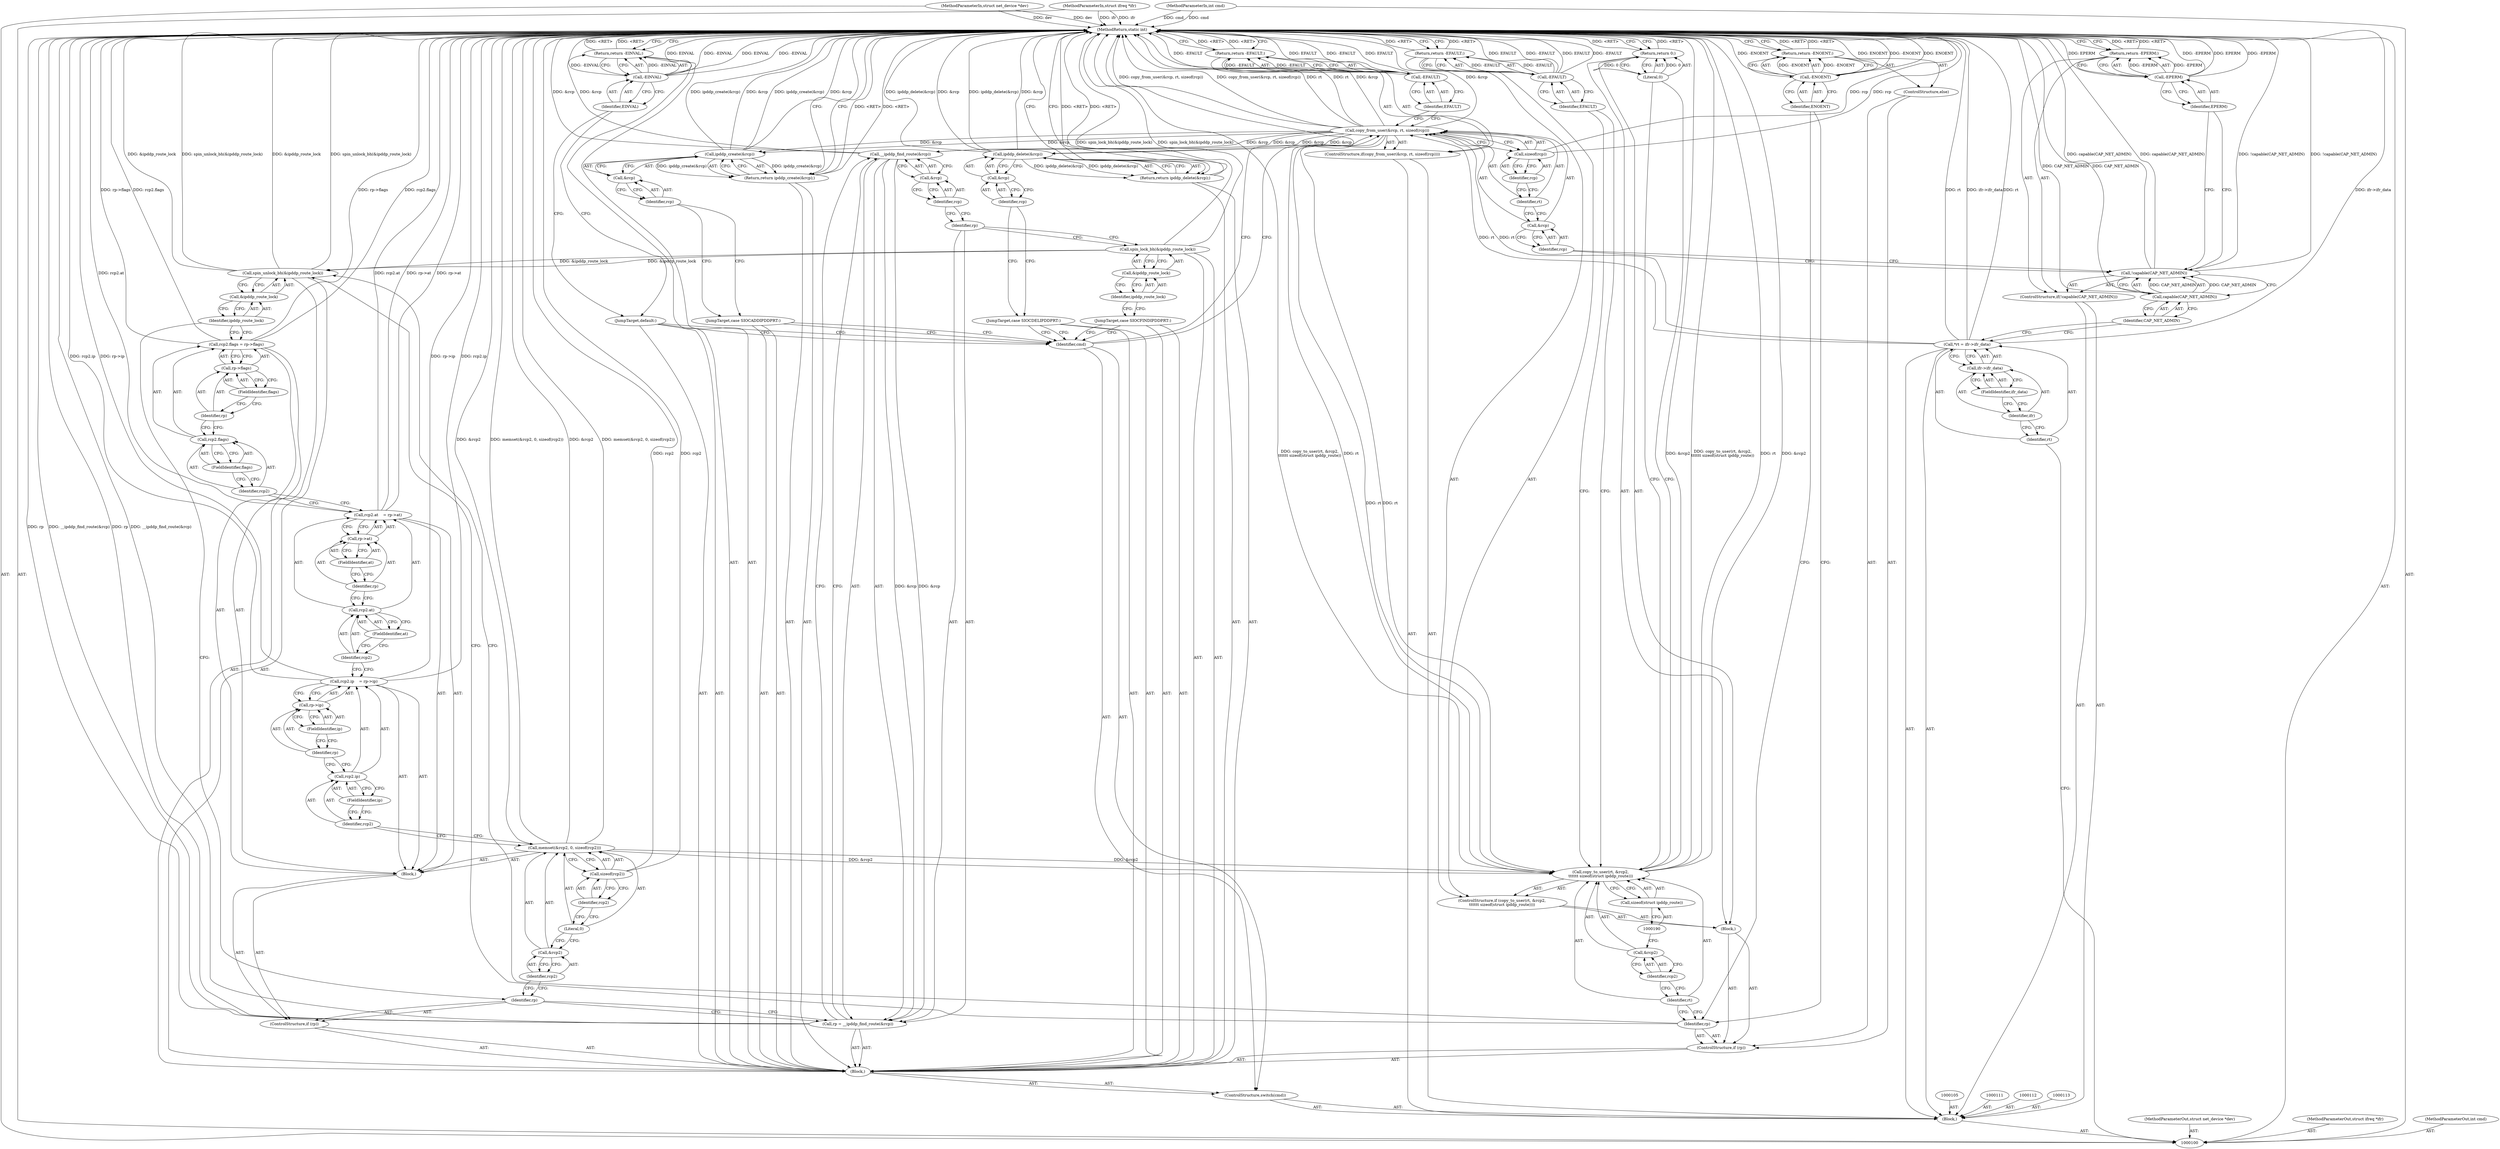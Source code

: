 digraph "0_linux_9824dfae5741275473a23a7ed5756c7b6efacc9d" {
"1000209" [label="(MethodReturn,static int)"];
"1000101" [label="(MethodParameterIn,struct net_device *dev)"];
"1000293" [label="(MethodParameterOut,struct net_device *dev)"];
"1000102" [label="(MethodParameterIn,struct ifreq *ifr)"];
"1000294" [label="(MethodParameterOut,struct ifreq *ifr)"];
"1000103" [label="(MethodParameterIn,int cmd)"];
"1000295" [label="(MethodParameterOut,int cmd)"];
"1000130" [label="(Identifier,EFAULT)"];
"1000128" [label="(Return,return -EFAULT;)"];
"1000129" [label="(Call,-EFAULT)"];
"1000132" [label="(Identifier,cmd)"];
"1000131" [label="(ControlStructure,switch(cmd))"];
"1000133" [label="(Block,)"];
"1000134" [label="(JumpTarget,case SIOCADDIPDDPRT:)"];
"1000135" [label="(Return,return ipddp_create(&rcp);)"];
"1000136" [label="(Call,ipddp_create(&rcp))"];
"1000137" [label="(Call,&rcp)"];
"1000138" [label="(Identifier,rcp)"];
"1000139" [label="(JumpTarget,case SIOCFINDIPDDPRT:)"];
"1000141" [label="(Call,&ipddp_route_lock)"];
"1000142" [label="(Identifier,ipddp_route_lock)"];
"1000140" [label="(Call,spin_lock_bh(&ipddp_route_lock))"];
"1000146" [label="(Call,&rcp)"];
"1000147" [label="(Identifier,rcp)"];
"1000143" [label="(Call,rp = __ipddp_find_route(&rcp))"];
"1000144" [label="(Identifier,rp)"];
"1000145" [label="(Call,__ipddp_find_route(&rcp))"];
"1000104" [label="(Block,)"];
"1000150" [label="(Block,)"];
"1000148" [label="(ControlStructure,if (rp))"];
"1000149" [label="(Identifier,rp)"];
"1000152" [label="(Call,&rcp2)"];
"1000153" [label="(Identifier,rcp2)"];
"1000154" [label="(Literal,0)"];
"1000155" [label="(Call,sizeof(rcp2))"];
"1000156" [label="(Identifier,rcp2)"];
"1000151" [label="(Call,memset(&rcp2, 0, sizeof(rcp2)))"];
"1000161" [label="(Call,rp->ip)"];
"1000162" [label="(Identifier,rp)"];
"1000163" [label="(FieldIdentifier,ip)"];
"1000157" [label="(Call,rcp2.ip    = rp->ip)"];
"1000158" [label="(Call,rcp2.ip)"];
"1000159" [label="(Identifier,rcp2)"];
"1000160" [label="(FieldIdentifier,ip)"];
"1000168" [label="(Call,rp->at)"];
"1000169" [label="(Identifier,rp)"];
"1000170" [label="(FieldIdentifier,at)"];
"1000164" [label="(Call,rcp2.at    = rp->at)"];
"1000165" [label="(Call,rcp2.at)"];
"1000166" [label="(Identifier,rcp2)"];
"1000167" [label="(FieldIdentifier,at)"];
"1000175" [label="(Call,rp->flags)"];
"1000176" [label="(Identifier,rp)"];
"1000177" [label="(FieldIdentifier,flags)"];
"1000171" [label="(Call,rcp2.flags = rp->flags)"];
"1000172" [label="(Call,rcp2.flags)"];
"1000173" [label="(Identifier,rcp2)"];
"1000174" [label="(FieldIdentifier,flags)"];
"1000179" [label="(Call,&ipddp_route_lock)"];
"1000180" [label="(Identifier,ipddp_route_lock)"];
"1000178" [label="(Call,spin_unlock_bh(&ipddp_route_lock))"];
"1000183" [label="(Block,)"];
"1000181" [label="(ControlStructure,if (rp))"];
"1000182" [label="(Identifier,rp)"];
"1000186" [label="(Identifier,rt)"];
"1000187" [label="(Call,&rcp2)"];
"1000188" [label="(Identifier,rcp2)"];
"1000184" [label="(ControlStructure,if (copy_to_user(rt, &rcp2,\n\t\t\t\t\t\t sizeof(struct ipddp_route))))"];
"1000185" [label="(Call,copy_to_user(rt, &rcp2,\n\t\t\t\t\t\t sizeof(struct ipddp_route)))"];
"1000106" [label="(Call,*rt = ifr->ifr_data)"];
"1000107" [label="(Identifier,rt)"];
"1000108" [label="(Call,ifr->ifr_data)"];
"1000109" [label="(Identifier,ifr)"];
"1000110" [label="(FieldIdentifier,ifr_data)"];
"1000189" [label="(Call,sizeof(struct ipddp_route))"];
"1000192" [label="(Call,-EFAULT)"];
"1000193" [label="(Identifier,EFAULT)"];
"1000191" [label="(Return,return -EFAULT;)"];
"1000195" [label="(Literal,0)"];
"1000194" [label="(Return,return 0;)"];
"1000196" [label="(ControlStructure,else)"];
"1000198" [label="(Call,-ENOENT)"];
"1000199" [label="(Identifier,ENOENT)"];
"1000197" [label="(Return,return -ENOENT;)"];
"1000200" [label="(JumpTarget,case SIOCDELIPDDPRT:)"];
"1000201" [label="(Return,return ipddp_delete(&rcp);)"];
"1000202" [label="(Call,ipddp_delete(&rcp))"];
"1000203" [label="(Call,&rcp)"];
"1000204" [label="(Identifier,rcp)"];
"1000205" [label="(JumpTarget,default:)"];
"1000206" [label="(Return,return -EINVAL;)"];
"1000207" [label="(Call,-EINVAL)"];
"1000208" [label="(Identifier,EINVAL)"];
"1000115" [label="(Call,!capable(CAP_NET_ADMIN))"];
"1000116" [label="(Call,capable(CAP_NET_ADMIN))"];
"1000117" [label="(Identifier,CAP_NET_ADMIN)"];
"1000114" [label="(ControlStructure,if(!capable(CAP_NET_ADMIN)))"];
"1000118" [label="(Return,return -EPERM;)"];
"1000119" [label="(Call,-EPERM)"];
"1000120" [label="(Identifier,EPERM)"];
"1000121" [label="(ControlStructure,if(copy_from_user(&rcp, rt, sizeof(rcp))))"];
"1000123" [label="(Call,&rcp)"];
"1000124" [label="(Identifier,rcp)"];
"1000125" [label="(Identifier,rt)"];
"1000126" [label="(Call,sizeof(rcp))"];
"1000127" [label="(Identifier,rcp)"];
"1000122" [label="(Call,copy_from_user(&rcp, rt, sizeof(rcp)))"];
"1000209" -> "1000100"  [label="AST: "];
"1000209" -> "1000118"  [label="CFG: "];
"1000209" -> "1000128"  [label="CFG: "];
"1000209" -> "1000135"  [label="CFG: "];
"1000209" -> "1000191"  [label="CFG: "];
"1000209" -> "1000194"  [label="CFG: "];
"1000209" -> "1000197"  [label="CFG: "];
"1000209" -> "1000201"  [label="CFG: "];
"1000209" -> "1000206"  [label="CFG: "];
"1000197" -> "1000209"  [label="DDG: <RET>"];
"1000206" -> "1000209"  [label="DDG: <RET>"];
"1000194" -> "1000209"  [label="DDG: <RET>"];
"1000201" -> "1000209"  [label="DDG: <RET>"];
"1000191" -> "1000209"  [label="DDG: <RET>"];
"1000118" -> "1000209"  [label="DDG: <RET>"];
"1000122" -> "1000209"  [label="DDG: rt"];
"1000122" -> "1000209"  [label="DDG: &rcp"];
"1000122" -> "1000209"  [label="DDG: copy_from_user(&rcp, rt, sizeof(rcp))"];
"1000106" -> "1000209"  [label="DDG: ifr->ifr_data"];
"1000106" -> "1000209"  [label="DDG: rt"];
"1000185" -> "1000209"  [label="DDG: copy_to_user(rt, &rcp2,\n\t\t\t\t\t\t sizeof(struct ipddp_route))"];
"1000185" -> "1000209"  [label="DDG: rt"];
"1000185" -> "1000209"  [label="DDG: &rcp2"];
"1000178" -> "1000209"  [label="DDG: &ipddp_route_lock"];
"1000178" -> "1000209"  [label="DDG: spin_unlock_bh(&ipddp_route_lock)"];
"1000207" -> "1000209"  [label="DDG: EINVAL"];
"1000207" -> "1000209"  [label="DDG: -EINVAL"];
"1000102" -> "1000209"  [label="DDG: ifr"];
"1000198" -> "1000209"  [label="DDG: ENOENT"];
"1000198" -> "1000209"  [label="DDG: -ENOENT"];
"1000155" -> "1000209"  [label="DDG: rcp2"];
"1000119" -> "1000209"  [label="DDG: -EPERM"];
"1000119" -> "1000209"  [label="DDG: EPERM"];
"1000145" -> "1000209"  [label="DDG: &rcp"];
"1000116" -> "1000209"  [label="DDG: CAP_NET_ADMIN"];
"1000164" -> "1000209"  [label="DDG: rp->at"];
"1000164" -> "1000209"  [label="DDG: rcp2.at"];
"1000129" -> "1000209"  [label="DDG: EFAULT"];
"1000129" -> "1000209"  [label="DDG: -EFAULT"];
"1000171" -> "1000209"  [label="DDG: rcp2.flags"];
"1000171" -> "1000209"  [label="DDG: rp->flags"];
"1000151" -> "1000209"  [label="DDG: memset(&rcp2, 0, sizeof(rcp2))"];
"1000151" -> "1000209"  [label="DDG: &rcp2"];
"1000140" -> "1000209"  [label="DDG: spin_lock_bh(&ipddp_route_lock)"];
"1000143" -> "1000209"  [label="DDG: rp"];
"1000143" -> "1000209"  [label="DDG: __ipddp_find_route(&rcp)"];
"1000157" -> "1000209"  [label="DDG: rcp2.ip"];
"1000157" -> "1000209"  [label="DDG: rp->ip"];
"1000103" -> "1000209"  [label="DDG: cmd"];
"1000202" -> "1000209"  [label="DDG: &rcp"];
"1000202" -> "1000209"  [label="DDG: ipddp_delete(&rcp)"];
"1000115" -> "1000209"  [label="DDG: !capable(CAP_NET_ADMIN)"];
"1000115" -> "1000209"  [label="DDG: capable(CAP_NET_ADMIN)"];
"1000126" -> "1000209"  [label="DDG: rcp"];
"1000192" -> "1000209"  [label="DDG: EFAULT"];
"1000192" -> "1000209"  [label="DDG: -EFAULT"];
"1000101" -> "1000209"  [label="DDG: dev"];
"1000136" -> "1000209"  [label="DDG: ipddp_create(&rcp)"];
"1000136" -> "1000209"  [label="DDG: &rcp"];
"1000128" -> "1000209"  [label="DDG: <RET>"];
"1000135" -> "1000209"  [label="DDG: <RET>"];
"1000101" -> "1000100"  [label="AST: "];
"1000101" -> "1000209"  [label="DDG: dev"];
"1000293" -> "1000100"  [label="AST: "];
"1000102" -> "1000100"  [label="AST: "];
"1000102" -> "1000209"  [label="DDG: ifr"];
"1000294" -> "1000100"  [label="AST: "];
"1000103" -> "1000100"  [label="AST: "];
"1000103" -> "1000209"  [label="DDG: cmd"];
"1000295" -> "1000100"  [label="AST: "];
"1000130" -> "1000129"  [label="AST: "];
"1000130" -> "1000122"  [label="CFG: "];
"1000129" -> "1000130"  [label="CFG: "];
"1000128" -> "1000121"  [label="AST: "];
"1000128" -> "1000129"  [label="CFG: "];
"1000129" -> "1000128"  [label="AST: "];
"1000209" -> "1000128"  [label="CFG: "];
"1000128" -> "1000209"  [label="DDG: <RET>"];
"1000129" -> "1000128"  [label="DDG: -EFAULT"];
"1000129" -> "1000128"  [label="AST: "];
"1000129" -> "1000130"  [label="CFG: "];
"1000130" -> "1000129"  [label="AST: "];
"1000128" -> "1000129"  [label="CFG: "];
"1000129" -> "1000209"  [label="DDG: EFAULT"];
"1000129" -> "1000209"  [label="DDG: -EFAULT"];
"1000129" -> "1000128"  [label="DDG: -EFAULT"];
"1000132" -> "1000131"  [label="AST: "];
"1000132" -> "1000122"  [label="CFG: "];
"1000134" -> "1000132"  [label="CFG: "];
"1000139" -> "1000132"  [label="CFG: "];
"1000200" -> "1000132"  [label="CFG: "];
"1000205" -> "1000132"  [label="CFG: "];
"1000131" -> "1000104"  [label="AST: "];
"1000132" -> "1000131"  [label="AST: "];
"1000133" -> "1000131"  [label="AST: "];
"1000133" -> "1000131"  [label="AST: "];
"1000134" -> "1000133"  [label="AST: "];
"1000135" -> "1000133"  [label="AST: "];
"1000139" -> "1000133"  [label="AST: "];
"1000140" -> "1000133"  [label="AST: "];
"1000143" -> "1000133"  [label="AST: "];
"1000148" -> "1000133"  [label="AST: "];
"1000178" -> "1000133"  [label="AST: "];
"1000181" -> "1000133"  [label="AST: "];
"1000200" -> "1000133"  [label="AST: "];
"1000201" -> "1000133"  [label="AST: "];
"1000205" -> "1000133"  [label="AST: "];
"1000206" -> "1000133"  [label="AST: "];
"1000134" -> "1000133"  [label="AST: "];
"1000134" -> "1000132"  [label="CFG: "];
"1000138" -> "1000134"  [label="CFG: "];
"1000135" -> "1000133"  [label="AST: "];
"1000135" -> "1000136"  [label="CFG: "];
"1000136" -> "1000135"  [label="AST: "];
"1000209" -> "1000135"  [label="CFG: "];
"1000135" -> "1000209"  [label="DDG: <RET>"];
"1000136" -> "1000135"  [label="DDG: ipddp_create(&rcp)"];
"1000136" -> "1000135"  [label="AST: "];
"1000136" -> "1000137"  [label="CFG: "];
"1000137" -> "1000136"  [label="AST: "];
"1000135" -> "1000136"  [label="CFG: "];
"1000136" -> "1000209"  [label="DDG: ipddp_create(&rcp)"];
"1000136" -> "1000209"  [label="DDG: &rcp"];
"1000136" -> "1000135"  [label="DDG: ipddp_create(&rcp)"];
"1000122" -> "1000136"  [label="DDG: &rcp"];
"1000137" -> "1000136"  [label="AST: "];
"1000137" -> "1000138"  [label="CFG: "];
"1000138" -> "1000137"  [label="AST: "];
"1000136" -> "1000137"  [label="CFG: "];
"1000138" -> "1000137"  [label="AST: "];
"1000138" -> "1000134"  [label="CFG: "];
"1000137" -> "1000138"  [label="CFG: "];
"1000139" -> "1000133"  [label="AST: "];
"1000139" -> "1000132"  [label="CFG: "];
"1000142" -> "1000139"  [label="CFG: "];
"1000141" -> "1000140"  [label="AST: "];
"1000141" -> "1000142"  [label="CFG: "];
"1000142" -> "1000141"  [label="AST: "];
"1000140" -> "1000141"  [label="CFG: "];
"1000142" -> "1000141"  [label="AST: "];
"1000142" -> "1000139"  [label="CFG: "];
"1000141" -> "1000142"  [label="CFG: "];
"1000140" -> "1000133"  [label="AST: "];
"1000140" -> "1000141"  [label="CFG: "];
"1000141" -> "1000140"  [label="AST: "];
"1000144" -> "1000140"  [label="CFG: "];
"1000140" -> "1000209"  [label="DDG: spin_lock_bh(&ipddp_route_lock)"];
"1000140" -> "1000178"  [label="DDG: &ipddp_route_lock"];
"1000146" -> "1000145"  [label="AST: "];
"1000146" -> "1000147"  [label="CFG: "];
"1000147" -> "1000146"  [label="AST: "];
"1000145" -> "1000146"  [label="CFG: "];
"1000147" -> "1000146"  [label="AST: "];
"1000147" -> "1000144"  [label="CFG: "];
"1000146" -> "1000147"  [label="CFG: "];
"1000143" -> "1000133"  [label="AST: "];
"1000143" -> "1000145"  [label="CFG: "];
"1000144" -> "1000143"  [label="AST: "];
"1000145" -> "1000143"  [label="AST: "];
"1000149" -> "1000143"  [label="CFG: "];
"1000143" -> "1000209"  [label="DDG: rp"];
"1000143" -> "1000209"  [label="DDG: __ipddp_find_route(&rcp)"];
"1000145" -> "1000143"  [label="DDG: &rcp"];
"1000144" -> "1000143"  [label="AST: "];
"1000144" -> "1000140"  [label="CFG: "];
"1000147" -> "1000144"  [label="CFG: "];
"1000145" -> "1000143"  [label="AST: "];
"1000145" -> "1000146"  [label="CFG: "];
"1000146" -> "1000145"  [label="AST: "];
"1000143" -> "1000145"  [label="CFG: "];
"1000145" -> "1000209"  [label="DDG: &rcp"];
"1000145" -> "1000143"  [label="DDG: &rcp"];
"1000122" -> "1000145"  [label="DDG: &rcp"];
"1000104" -> "1000100"  [label="AST: "];
"1000105" -> "1000104"  [label="AST: "];
"1000106" -> "1000104"  [label="AST: "];
"1000111" -> "1000104"  [label="AST: "];
"1000112" -> "1000104"  [label="AST: "];
"1000113" -> "1000104"  [label="AST: "];
"1000114" -> "1000104"  [label="AST: "];
"1000121" -> "1000104"  [label="AST: "];
"1000131" -> "1000104"  [label="AST: "];
"1000150" -> "1000148"  [label="AST: "];
"1000151" -> "1000150"  [label="AST: "];
"1000157" -> "1000150"  [label="AST: "];
"1000164" -> "1000150"  [label="AST: "];
"1000171" -> "1000150"  [label="AST: "];
"1000148" -> "1000133"  [label="AST: "];
"1000149" -> "1000148"  [label="AST: "];
"1000150" -> "1000148"  [label="AST: "];
"1000149" -> "1000148"  [label="AST: "];
"1000149" -> "1000143"  [label="CFG: "];
"1000153" -> "1000149"  [label="CFG: "];
"1000180" -> "1000149"  [label="CFG: "];
"1000152" -> "1000151"  [label="AST: "];
"1000152" -> "1000153"  [label="CFG: "];
"1000153" -> "1000152"  [label="AST: "];
"1000154" -> "1000152"  [label="CFG: "];
"1000153" -> "1000152"  [label="AST: "];
"1000153" -> "1000149"  [label="CFG: "];
"1000152" -> "1000153"  [label="CFG: "];
"1000154" -> "1000151"  [label="AST: "];
"1000154" -> "1000152"  [label="CFG: "];
"1000156" -> "1000154"  [label="CFG: "];
"1000155" -> "1000151"  [label="AST: "];
"1000155" -> "1000156"  [label="CFG: "];
"1000156" -> "1000155"  [label="AST: "];
"1000151" -> "1000155"  [label="CFG: "];
"1000155" -> "1000209"  [label="DDG: rcp2"];
"1000156" -> "1000155"  [label="AST: "];
"1000156" -> "1000154"  [label="CFG: "];
"1000155" -> "1000156"  [label="CFG: "];
"1000151" -> "1000150"  [label="AST: "];
"1000151" -> "1000155"  [label="CFG: "];
"1000152" -> "1000151"  [label="AST: "];
"1000154" -> "1000151"  [label="AST: "];
"1000155" -> "1000151"  [label="AST: "];
"1000159" -> "1000151"  [label="CFG: "];
"1000151" -> "1000209"  [label="DDG: memset(&rcp2, 0, sizeof(rcp2))"];
"1000151" -> "1000209"  [label="DDG: &rcp2"];
"1000151" -> "1000185"  [label="DDG: &rcp2"];
"1000161" -> "1000157"  [label="AST: "];
"1000161" -> "1000163"  [label="CFG: "];
"1000162" -> "1000161"  [label="AST: "];
"1000163" -> "1000161"  [label="AST: "];
"1000157" -> "1000161"  [label="CFG: "];
"1000162" -> "1000161"  [label="AST: "];
"1000162" -> "1000158"  [label="CFG: "];
"1000163" -> "1000162"  [label="CFG: "];
"1000163" -> "1000161"  [label="AST: "];
"1000163" -> "1000162"  [label="CFG: "];
"1000161" -> "1000163"  [label="CFG: "];
"1000157" -> "1000150"  [label="AST: "];
"1000157" -> "1000161"  [label="CFG: "];
"1000158" -> "1000157"  [label="AST: "];
"1000161" -> "1000157"  [label="AST: "];
"1000166" -> "1000157"  [label="CFG: "];
"1000157" -> "1000209"  [label="DDG: rcp2.ip"];
"1000157" -> "1000209"  [label="DDG: rp->ip"];
"1000158" -> "1000157"  [label="AST: "];
"1000158" -> "1000160"  [label="CFG: "];
"1000159" -> "1000158"  [label="AST: "];
"1000160" -> "1000158"  [label="AST: "];
"1000162" -> "1000158"  [label="CFG: "];
"1000159" -> "1000158"  [label="AST: "];
"1000159" -> "1000151"  [label="CFG: "];
"1000160" -> "1000159"  [label="CFG: "];
"1000160" -> "1000158"  [label="AST: "];
"1000160" -> "1000159"  [label="CFG: "];
"1000158" -> "1000160"  [label="CFG: "];
"1000168" -> "1000164"  [label="AST: "];
"1000168" -> "1000170"  [label="CFG: "];
"1000169" -> "1000168"  [label="AST: "];
"1000170" -> "1000168"  [label="AST: "];
"1000164" -> "1000168"  [label="CFG: "];
"1000169" -> "1000168"  [label="AST: "];
"1000169" -> "1000165"  [label="CFG: "];
"1000170" -> "1000169"  [label="CFG: "];
"1000170" -> "1000168"  [label="AST: "];
"1000170" -> "1000169"  [label="CFG: "];
"1000168" -> "1000170"  [label="CFG: "];
"1000164" -> "1000150"  [label="AST: "];
"1000164" -> "1000168"  [label="CFG: "];
"1000165" -> "1000164"  [label="AST: "];
"1000168" -> "1000164"  [label="AST: "];
"1000173" -> "1000164"  [label="CFG: "];
"1000164" -> "1000209"  [label="DDG: rp->at"];
"1000164" -> "1000209"  [label="DDG: rcp2.at"];
"1000165" -> "1000164"  [label="AST: "];
"1000165" -> "1000167"  [label="CFG: "];
"1000166" -> "1000165"  [label="AST: "];
"1000167" -> "1000165"  [label="AST: "];
"1000169" -> "1000165"  [label="CFG: "];
"1000166" -> "1000165"  [label="AST: "];
"1000166" -> "1000157"  [label="CFG: "];
"1000167" -> "1000166"  [label="CFG: "];
"1000167" -> "1000165"  [label="AST: "];
"1000167" -> "1000166"  [label="CFG: "];
"1000165" -> "1000167"  [label="CFG: "];
"1000175" -> "1000171"  [label="AST: "];
"1000175" -> "1000177"  [label="CFG: "];
"1000176" -> "1000175"  [label="AST: "];
"1000177" -> "1000175"  [label="AST: "];
"1000171" -> "1000175"  [label="CFG: "];
"1000176" -> "1000175"  [label="AST: "];
"1000176" -> "1000172"  [label="CFG: "];
"1000177" -> "1000176"  [label="CFG: "];
"1000177" -> "1000175"  [label="AST: "];
"1000177" -> "1000176"  [label="CFG: "];
"1000175" -> "1000177"  [label="CFG: "];
"1000171" -> "1000150"  [label="AST: "];
"1000171" -> "1000175"  [label="CFG: "];
"1000172" -> "1000171"  [label="AST: "];
"1000175" -> "1000171"  [label="AST: "];
"1000180" -> "1000171"  [label="CFG: "];
"1000171" -> "1000209"  [label="DDG: rcp2.flags"];
"1000171" -> "1000209"  [label="DDG: rp->flags"];
"1000172" -> "1000171"  [label="AST: "];
"1000172" -> "1000174"  [label="CFG: "];
"1000173" -> "1000172"  [label="AST: "];
"1000174" -> "1000172"  [label="AST: "];
"1000176" -> "1000172"  [label="CFG: "];
"1000173" -> "1000172"  [label="AST: "];
"1000173" -> "1000164"  [label="CFG: "];
"1000174" -> "1000173"  [label="CFG: "];
"1000174" -> "1000172"  [label="AST: "];
"1000174" -> "1000173"  [label="CFG: "];
"1000172" -> "1000174"  [label="CFG: "];
"1000179" -> "1000178"  [label="AST: "];
"1000179" -> "1000180"  [label="CFG: "];
"1000180" -> "1000179"  [label="AST: "];
"1000178" -> "1000179"  [label="CFG: "];
"1000180" -> "1000179"  [label="AST: "];
"1000180" -> "1000171"  [label="CFG: "];
"1000179" -> "1000180"  [label="CFG: "];
"1000178" -> "1000133"  [label="AST: "];
"1000178" -> "1000179"  [label="CFG: "];
"1000179" -> "1000178"  [label="AST: "];
"1000182" -> "1000178"  [label="CFG: "];
"1000178" -> "1000209"  [label="DDG: &ipddp_route_lock"];
"1000178" -> "1000209"  [label="DDG: spin_unlock_bh(&ipddp_route_lock)"];
"1000140" -> "1000178"  [label="DDG: &ipddp_route_lock"];
"1000183" -> "1000181"  [label="AST: "];
"1000184" -> "1000183"  [label="AST: "];
"1000194" -> "1000183"  [label="AST: "];
"1000181" -> "1000133"  [label="AST: "];
"1000182" -> "1000181"  [label="AST: "];
"1000183" -> "1000181"  [label="AST: "];
"1000196" -> "1000181"  [label="AST: "];
"1000182" -> "1000181"  [label="AST: "];
"1000182" -> "1000178"  [label="CFG: "];
"1000186" -> "1000182"  [label="CFG: "];
"1000199" -> "1000182"  [label="CFG: "];
"1000186" -> "1000185"  [label="AST: "];
"1000186" -> "1000182"  [label="CFG: "];
"1000188" -> "1000186"  [label="CFG: "];
"1000187" -> "1000185"  [label="AST: "];
"1000187" -> "1000188"  [label="CFG: "];
"1000188" -> "1000187"  [label="AST: "];
"1000190" -> "1000187"  [label="CFG: "];
"1000188" -> "1000187"  [label="AST: "];
"1000188" -> "1000186"  [label="CFG: "];
"1000187" -> "1000188"  [label="CFG: "];
"1000184" -> "1000183"  [label="AST: "];
"1000185" -> "1000184"  [label="AST: "];
"1000191" -> "1000184"  [label="AST: "];
"1000185" -> "1000184"  [label="AST: "];
"1000185" -> "1000189"  [label="CFG: "];
"1000186" -> "1000185"  [label="AST: "];
"1000187" -> "1000185"  [label="AST: "];
"1000189" -> "1000185"  [label="AST: "];
"1000193" -> "1000185"  [label="CFG: "];
"1000195" -> "1000185"  [label="CFG: "];
"1000185" -> "1000209"  [label="DDG: copy_to_user(rt, &rcp2,\n\t\t\t\t\t\t sizeof(struct ipddp_route))"];
"1000185" -> "1000209"  [label="DDG: rt"];
"1000185" -> "1000209"  [label="DDG: &rcp2"];
"1000122" -> "1000185"  [label="DDG: rt"];
"1000151" -> "1000185"  [label="DDG: &rcp2"];
"1000106" -> "1000104"  [label="AST: "];
"1000106" -> "1000108"  [label="CFG: "];
"1000107" -> "1000106"  [label="AST: "];
"1000108" -> "1000106"  [label="AST: "];
"1000117" -> "1000106"  [label="CFG: "];
"1000106" -> "1000209"  [label="DDG: ifr->ifr_data"];
"1000106" -> "1000209"  [label="DDG: rt"];
"1000106" -> "1000122"  [label="DDG: rt"];
"1000107" -> "1000106"  [label="AST: "];
"1000107" -> "1000100"  [label="CFG: "];
"1000109" -> "1000107"  [label="CFG: "];
"1000108" -> "1000106"  [label="AST: "];
"1000108" -> "1000110"  [label="CFG: "];
"1000109" -> "1000108"  [label="AST: "];
"1000110" -> "1000108"  [label="AST: "];
"1000106" -> "1000108"  [label="CFG: "];
"1000109" -> "1000108"  [label="AST: "];
"1000109" -> "1000107"  [label="CFG: "];
"1000110" -> "1000109"  [label="CFG: "];
"1000110" -> "1000108"  [label="AST: "];
"1000110" -> "1000109"  [label="CFG: "];
"1000108" -> "1000110"  [label="CFG: "];
"1000189" -> "1000185"  [label="AST: "];
"1000189" -> "1000190"  [label="CFG: "];
"1000190" -> "1000189"  [label="AST: "];
"1000185" -> "1000189"  [label="CFG: "];
"1000192" -> "1000191"  [label="AST: "];
"1000192" -> "1000193"  [label="CFG: "];
"1000193" -> "1000192"  [label="AST: "];
"1000191" -> "1000192"  [label="CFG: "];
"1000192" -> "1000209"  [label="DDG: EFAULT"];
"1000192" -> "1000209"  [label="DDG: -EFAULT"];
"1000192" -> "1000191"  [label="DDG: -EFAULT"];
"1000193" -> "1000192"  [label="AST: "];
"1000193" -> "1000185"  [label="CFG: "];
"1000192" -> "1000193"  [label="CFG: "];
"1000191" -> "1000184"  [label="AST: "];
"1000191" -> "1000192"  [label="CFG: "];
"1000192" -> "1000191"  [label="AST: "];
"1000209" -> "1000191"  [label="CFG: "];
"1000191" -> "1000209"  [label="DDG: <RET>"];
"1000192" -> "1000191"  [label="DDG: -EFAULT"];
"1000195" -> "1000194"  [label="AST: "];
"1000195" -> "1000185"  [label="CFG: "];
"1000194" -> "1000195"  [label="CFG: "];
"1000195" -> "1000194"  [label="DDG: 0"];
"1000194" -> "1000183"  [label="AST: "];
"1000194" -> "1000195"  [label="CFG: "];
"1000195" -> "1000194"  [label="AST: "];
"1000209" -> "1000194"  [label="CFG: "];
"1000194" -> "1000209"  [label="DDG: <RET>"];
"1000195" -> "1000194"  [label="DDG: 0"];
"1000196" -> "1000181"  [label="AST: "];
"1000197" -> "1000196"  [label="AST: "];
"1000198" -> "1000197"  [label="AST: "];
"1000198" -> "1000199"  [label="CFG: "];
"1000199" -> "1000198"  [label="AST: "];
"1000197" -> "1000198"  [label="CFG: "];
"1000198" -> "1000209"  [label="DDG: ENOENT"];
"1000198" -> "1000209"  [label="DDG: -ENOENT"];
"1000198" -> "1000197"  [label="DDG: -ENOENT"];
"1000199" -> "1000198"  [label="AST: "];
"1000199" -> "1000182"  [label="CFG: "];
"1000198" -> "1000199"  [label="CFG: "];
"1000197" -> "1000196"  [label="AST: "];
"1000197" -> "1000198"  [label="CFG: "];
"1000198" -> "1000197"  [label="AST: "];
"1000209" -> "1000197"  [label="CFG: "];
"1000197" -> "1000209"  [label="DDG: <RET>"];
"1000198" -> "1000197"  [label="DDG: -ENOENT"];
"1000200" -> "1000133"  [label="AST: "];
"1000200" -> "1000132"  [label="CFG: "];
"1000204" -> "1000200"  [label="CFG: "];
"1000201" -> "1000133"  [label="AST: "];
"1000201" -> "1000202"  [label="CFG: "];
"1000202" -> "1000201"  [label="AST: "];
"1000209" -> "1000201"  [label="CFG: "];
"1000201" -> "1000209"  [label="DDG: <RET>"];
"1000202" -> "1000201"  [label="DDG: ipddp_delete(&rcp)"];
"1000202" -> "1000201"  [label="AST: "];
"1000202" -> "1000203"  [label="CFG: "];
"1000203" -> "1000202"  [label="AST: "];
"1000201" -> "1000202"  [label="CFG: "];
"1000202" -> "1000209"  [label="DDG: &rcp"];
"1000202" -> "1000209"  [label="DDG: ipddp_delete(&rcp)"];
"1000202" -> "1000201"  [label="DDG: ipddp_delete(&rcp)"];
"1000122" -> "1000202"  [label="DDG: &rcp"];
"1000203" -> "1000202"  [label="AST: "];
"1000203" -> "1000204"  [label="CFG: "];
"1000204" -> "1000203"  [label="AST: "];
"1000202" -> "1000203"  [label="CFG: "];
"1000204" -> "1000203"  [label="AST: "];
"1000204" -> "1000200"  [label="CFG: "];
"1000203" -> "1000204"  [label="CFG: "];
"1000205" -> "1000133"  [label="AST: "];
"1000205" -> "1000132"  [label="CFG: "];
"1000208" -> "1000205"  [label="CFG: "];
"1000206" -> "1000133"  [label="AST: "];
"1000206" -> "1000207"  [label="CFG: "];
"1000207" -> "1000206"  [label="AST: "];
"1000209" -> "1000206"  [label="CFG: "];
"1000206" -> "1000209"  [label="DDG: <RET>"];
"1000207" -> "1000206"  [label="DDG: -EINVAL"];
"1000207" -> "1000206"  [label="AST: "];
"1000207" -> "1000208"  [label="CFG: "];
"1000208" -> "1000207"  [label="AST: "];
"1000206" -> "1000207"  [label="CFG: "];
"1000207" -> "1000209"  [label="DDG: EINVAL"];
"1000207" -> "1000209"  [label="DDG: -EINVAL"];
"1000207" -> "1000206"  [label="DDG: -EINVAL"];
"1000208" -> "1000207"  [label="AST: "];
"1000208" -> "1000205"  [label="CFG: "];
"1000207" -> "1000208"  [label="CFG: "];
"1000115" -> "1000114"  [label="AST: "];
"1000115" -> "1000116"  [label="CFG: "];
"1000116" -> "1000115"  [label="AST: "];
"1000120" -> "1000115"  [label="CFG: "];
"1000124" -> "1000115"  [label="CFG: "];
"1000115" -> "1000209"  [label="DDG: !capable(CAP_NET_ADMIN)"];
"1000115" -> "1000209"  [label="DDG: capable(CAP_NET_ADMIN)"];
"1000116" -> "1000115"  [label="DDG: CAP_NET_ADMIN"];
"1000116" -> "1000115"  [label="AST: "];
"1000116" -> "1000117"  [label="CFG: "];
"1000117" -> "1000116"  [label="AST: "];
"1000115" -> "1000116"  [label="CFG: "];
"1000116" -> "1000209"  [label="DDG: CAP_NET_ADMIN"];
"1000116" -> "1000115"  [label="DDG: CAP_NET_ADMIN"];
"1000117" -> "1000116"  [label="AST: "];
"1000117" -> "1000106"  [label="CFG: "];
"1000116" -> "1000117"  [label="CFG: "];
"1000114" -> "1000104"  [label="AST: "];
"1000115" -> "1000114"  [label="AST: "];
"1000118" -> "1000114"  [label="AST: "];
"1000118" -> "1000114"  [label="AST: "];
"1000118" -> "1000119"  [label="CFG: "];
"1000119" -> "1000118"  [label="AST: "];
"1000209" -> "1000118"  [label="CFG: "];
"1000118" -> "1000209"  [label="DDG: <RET>"];
"1000119" -> "1000118"  [label="DDG: -EPERM"];
"1000119" -> "1000118"  [label="AST: "];
"1000119" -> "1000120"  [label="CFG: "];
"1000120" -> "1000119"  [label="AST: "];
"1000118" -> "1000119"  [label="CFG: "];
"1000119" -> "1000209"  [label="DDG: -EPERM"];
"1000119" -> "1000209"  [label="DDG: EPERM"];
"1000119" -> "1000118"  [label="DDG: -EPERM"];
"1000120" -> "1000119"  [label="AST: "];
"1000120" -> "1000115"  [label="CFG: "];
"1000119" -> "1000120"  [label="CFG: "];
"1000121" -> "1000104"  [label="AST: "];
"1000122" -> "1000121"  [label="AST: "];
"1000128" -> "1000121"  [label="AST: "];
"1000123" -> "1000122"  [label="AST: "];
"1000123" -> "1000124"  [label="CFG: "];
"1000124" -> "1000123"  [label="AST: "];
"1000125" -> "1000123"  [label="CFG: "];
"1000124" -> "1000123"  [label="AST: "];
"1000124" -> "1000115"  [label="CFG: "];
"1000123" -> "1000124"  [label="CFG: "];
"1000125" -> "1000122"  [label="AST: "];
"1000125" -> "1000123"  [label="CFG: "];
"1000127" -> "1000125"  [label="CFG: "];
"1000126" -> "1000122"  [label="AST: "];
"1000126" -> "1000127"  [label="CFG: "];
"1000127" -> "1000126"  [label="AST: "];
"1000122" -> "1000126"  [label="CFG: "];
"1000126" -> "1000209"  [label="DDG: rcp"];
"1000127" -> "1000126"  [label="AST: "];
"1000127" -> "1000125"  [label="CFG: "];
"1000126" -> "1000127"  [label="CFG: "];
"1000122" -> "1000121"  [label="AST: "];
"1000122" -> "1000126"  [label="CFG: "];
"1000123" -> "1000122"  [label="AST: "];
"1000125" -> "1000122"  [label="AST: "];
"1000126" -> "1000122"  [label="AST: "];
"1000130" -> "1000122"  [label="CFG: "];
"1000132" -> "1000122"  [label="CFG: "];
"1000122" -> "1000209"  [label="DDG: rt"];
"1000122" -> "1000209"  [label="DDG: &rcp"];
"1000122" -> "1000209"  [label="DDG: copy_from_user(&rcp, rt, sizeof(rcp))"];
"1000106" -> "1000122"  [label="DDG: rt"];
"1000122" -> "1000136"  [label="DDG: &rcp"];
"1000122" -> "1000145"  [label="DDG: &rcp"];
"1000122" -> "1000185"  [label="DDG: rt"];
"1000122" -> "1000202"  [label="DDG: &rcp"];
}
